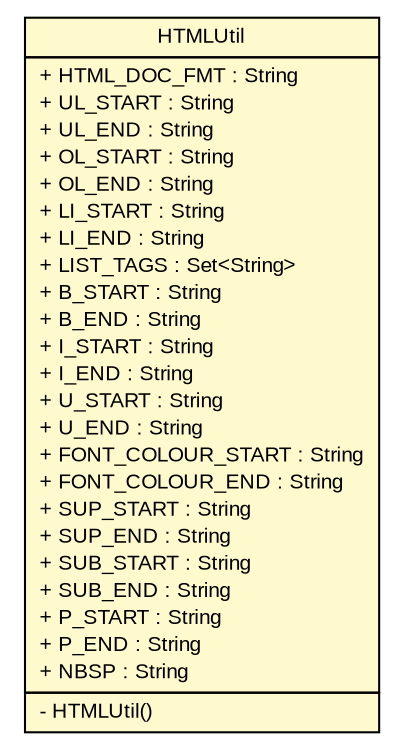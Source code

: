 #!/usr/local/bin/dot
#
# Class diagram 
# Generated by UMLGraph version R5_6_6-6-g3bdff0 (http://www.umlgraph.org/)
#

digraph G {
	edge [fontname="arial",fontsize=10,labelfontname="arial",labelfontsize=10];
	node [fontname="arial",fontsize=10,shape=plaintext];
	nodesep=0.25;
	ranksep=0.5;
	// org.tanjakostic.jcleancim.util.HTMLUtil
	c120668 [label=<<table title="org.tanjakostic.jcleancim.util.HTMLUtil" border="0" cellborder="1" cellspacing="0" cellpadding="2" port="p" bgcolor="lemonChiffon" href="./HTMLUtil.html">
		<tr><td><table border="0" cellspacing="0" cellpadding="1">
<tr><td align="center" balign="center"> HTMLUtil </td></tr>
		</table></td></tr>
		<tr><td><table border="0" cellspacing="0" cellpadding="1">
<tr><td align="left" balign="left"> + HTML_DOC_FMT : String </td></tr>
<tr><td align="left" balign="left"> + UL_START : String </td></tr>
<tr><td align="left" balign="left"> + UL_END : String </td></tr>
<tr><td align="left" balign="left"> + OL_START : String </td></tr>
<tr><td align="left" balign="left"> + OL_END : String </td></tr>
<tr><td align="left" balign="left"> + LI_START : String </td></tr>
<tr><td align="left" balign="left"> + LI_END : String </td></tr>
<tr><td align="left" balign="left"> + LIST_TAGS : Set&lt;String&gt; </td></tr>
<tr><td align="left" balign="left"> + B_START : String </td></tr>
<tr><td align="left" balign="left"> + B_END : String </td></tr>
<tr><td align="left" balign="left"> + I_START : String </td></tr>
<tr><td align="left" balign="left"> + I_END : String </td></tr>
<tr><td align="left" balign="left"> + U_START : String </td></tr>
<tr><td align="left" balign="left"> + U_END : String </td></tr>
<tr><td align="left" balign="left"> + FONT_COLOUR_START : String </td></tr>
<tr><td align="left" balign="left"> + FONT_COLOUR_END : String </td></tr>
<tr><td align="left" balign="left"> + SUP_START : String </td></tr>
<tr><td align="left" balign="left"> + SUP_END : String </td></tr>
<tr><td align="left" balign="left"> + SUB_START : String </td></tr>
<tr><td align="left" balign="left"> + SUB_END : String </td></tr>
<tr><td align="left" balign="left"> + P_START : String </td></tr>
<tr><td align="left" balign="left"> + P_END : String </td></tr>
<tr><td align="left" balign="left"> + NBSP : String </td></tr>
		</table></td></tr>
		<tr><td><table border="0" cellspacing="0" cellpadding="1">
<tr><td align="left" balign="left"> - HTMLUtil() </td></tr>
		</table></td></tr>
		</table>>, URL="./HTMLUtil.html", fontname="arial", fontcolor="black", fontsize=10.0];
}

